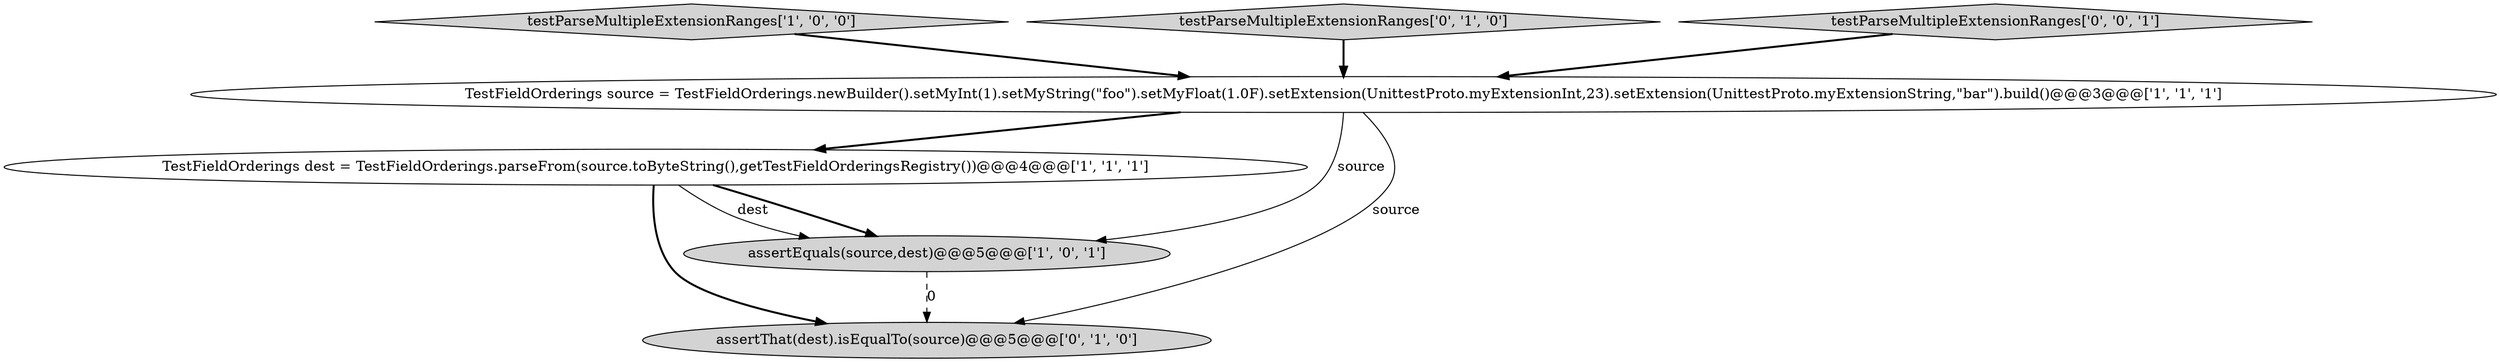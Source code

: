 digraph {
1 [style = filled, label = "TestFieldOrderings dest = TestFieldOrderings.parseFrom(source.toByteString(),getTestFieldOrderingsRegistry())@@@4@@@['1', '1', '1']", fillcolor = white, shape = ellipse image = "AAA0AAABBB1BBB"];
0 [style = filled, label = "testParseMultipleExtensionRanges['1', '0', '0']", fillcolor = lightgray, shape = diamond image = "AAA0AAABBB1BBB"];
5 [style = filled, label = "testParseMultipleExtensionRanges['0', '1', '0']", fillcolor = lightgray, shape = diamond image = "AAA0AAABBB2BBB"];
4 [style = filled, label = "assertThat(dest).isEqualTo(source)@@@5@@@['0', '1', '0']", fillcolor = lightgray, shape = ellipse image = "AAA1AAABBB2BBB"];
6 [style = filled, label = "testParseMultipleExtensionRanges['0', '0', '1']", fillcolor = lightgray, shape = diamond image = "AAA0AAABBB3BBB"];
3 [style = filled, label = "assertEquals(source,dest)@@@5@@@['1', '0', '1']", fillcolor = lightgray, shape = ellipse image = "AAA0AAABBB1BBB"];
2 [style = filled, label = "TestFieldOrderings source = TestFieldOrderings.newBuilder().setMyInt(1).setMyString(\"foo\").setMyFloat(1.0F).setExtension(UnittestProto.myExtensionInt,23).setExtension(UnittestProto.myExtensionString,\"bar\").build()@@@3@@@['1', '1', '1']", fillcolor = white, shape = ellipse image = "AAA0AAABBB1BBB"];
5->2 [style = bold, label=""];
2->4 [style = solid, label="source"];
1->3 [style = bold, label=""];
0->2 [style = bold, label=""];
1->3 [style = solid, label="dest"];
2->1 [style = bold, label=""];
3->4 [style = dashed, label="0"];
6->2 [style = bold, label=""];
1->4 [style = bold, label=""];
2->3 [style = solid, label="source"];
}
